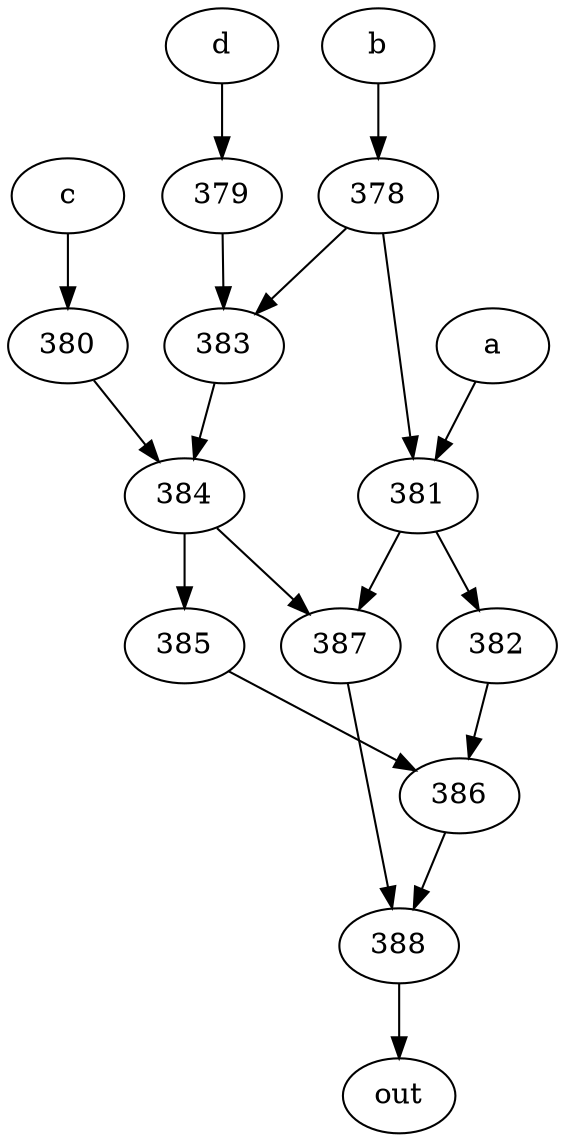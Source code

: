 strict digraph "" {
	388 -> out;
	a -> 381;
	381 -> 382;
	381 -> 387;
	382 -> 386;
	387 -> 388;
	b -> 378;
	378 -> 381;
	378 -> 383;
	383 -> 384;
	c -> 380;
	380 -> 384;
	384 -> 387;
	384 -> 385;
	d -> 379;
	379 -> 383;
	385 -> 386;
	386 -> 388;
}

